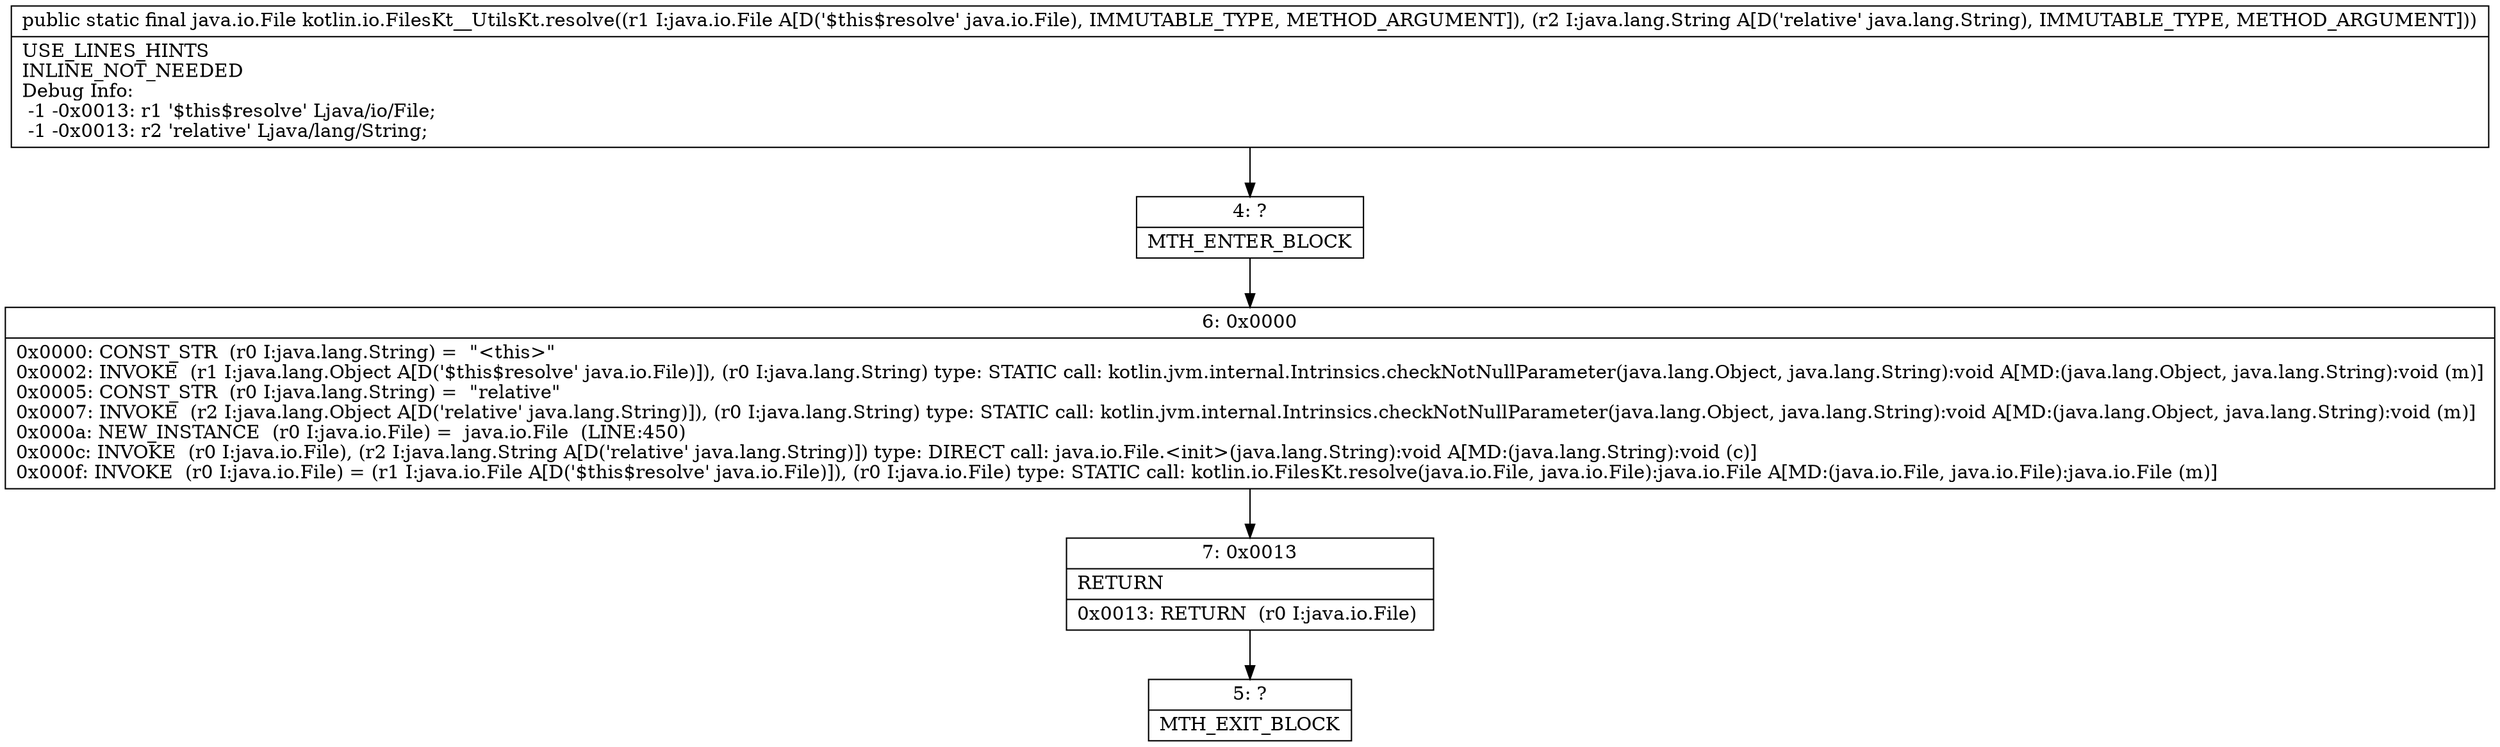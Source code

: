 digraph "CFG forkotlin.io.FilesKt__UtilsKt.resolve(Ljava\/io\/File;Ljava\/lang\/String;)Ljava\/io\/File;" {
Node_4 [shape=record,label="{4\:\ ?|MTH_ENTER_BLOCK\l}"];
Node_6 [shape=record,label="{6\:\ 0x0000|0x0000: CONST_STR  (r0 I:java.lang.String) =  \"\<this\>\" \l0x0002: INVOKE  (r1 I:java.lang.Object A[D('$this$resolve' java.io.File)]), (r0 I:java.lang.String) type: STATIC call: kotlin.jvm.internal.Intrinsics.checkNotNullParameter(java.lang.Object, java.lang.String):void A[MD:(java.lang.Object, java.lang.String):void (m)]\l0x0005: CONST_STR  (r0 I:java.lang.String) =  \"relative\" \l0x0007: INVOKE  (r2 I:java.lang.Object A[D('relative' java.lang.String)]), (r0 I:java.lang.String) type: STATIC call: kotlin.jvm.internal.Intrinsics.checkNotNullParameter(java.lang.Object, java.lang.String):void A[MD:(java.lang.Object, java.lang.String):void (m)]\l0x000a: NEW_INSTANCE  (r0 I:java.io.File) =  java.io.File  (LINE:450)\l0x000c: INVOKE  (r0 I:java.io.File), (r2 I:java.lang.String A[D('relative' java.lang.String)]) type: DIRECT call: java.io.File.\<init\>(java.lang.String):void A[MD:(java.lang.String):void (c)]\l0x000f: INVOKE  (r0 I:java.io.File) = (r1 I:java.io.File A[D('$this$resolve' java.io.File)]), (r0 I:java.io.File) type: STATIC call: kotlin.io.FilesKt.resolve(java.io.File, java.io.File):java.io.File A[MD:(java.io.File, java.io.File):java.io.File (m)]\l}"];
Node_7 [shape=record,label="{7\:\ 0x0013|RETURN\l|0x0013: RETURN  (r0 I:java.io.File) \l}"];
Node_5 [shape=record,label="{5\:\ ?|MTH_EXIT_BLOCK\l}"];
MethodNode[shape=record,label="{public static final java.io.File kotlin.io.FilesKt__UtilsKt.resolve((r1 I:java.io.File A[D('$this$resolve' java.io.File), IMMUTABLE_TYPE, METHOD_ARGUMENT]), (r2 I:java.lang.String A[D('relative' java.lang.String), IMMUTABLE_TYPE, METHOD_ARGUMENT]))  | USE_LINES_HINTS\lINLINE_NOT_NEEDED\lDebug Info:\l  \-1 \-0x0013: r1 '$this$resolve' Ljava\/io\/File;\l  \-1 \-0x0013: r2 'relative' Ljava\/lang\/String;\l}"];
MethodNode -> Node_4;Node_4 -> Node_6;
Node_6 -> Node_7;
Node_7 -> Node_5;
}

